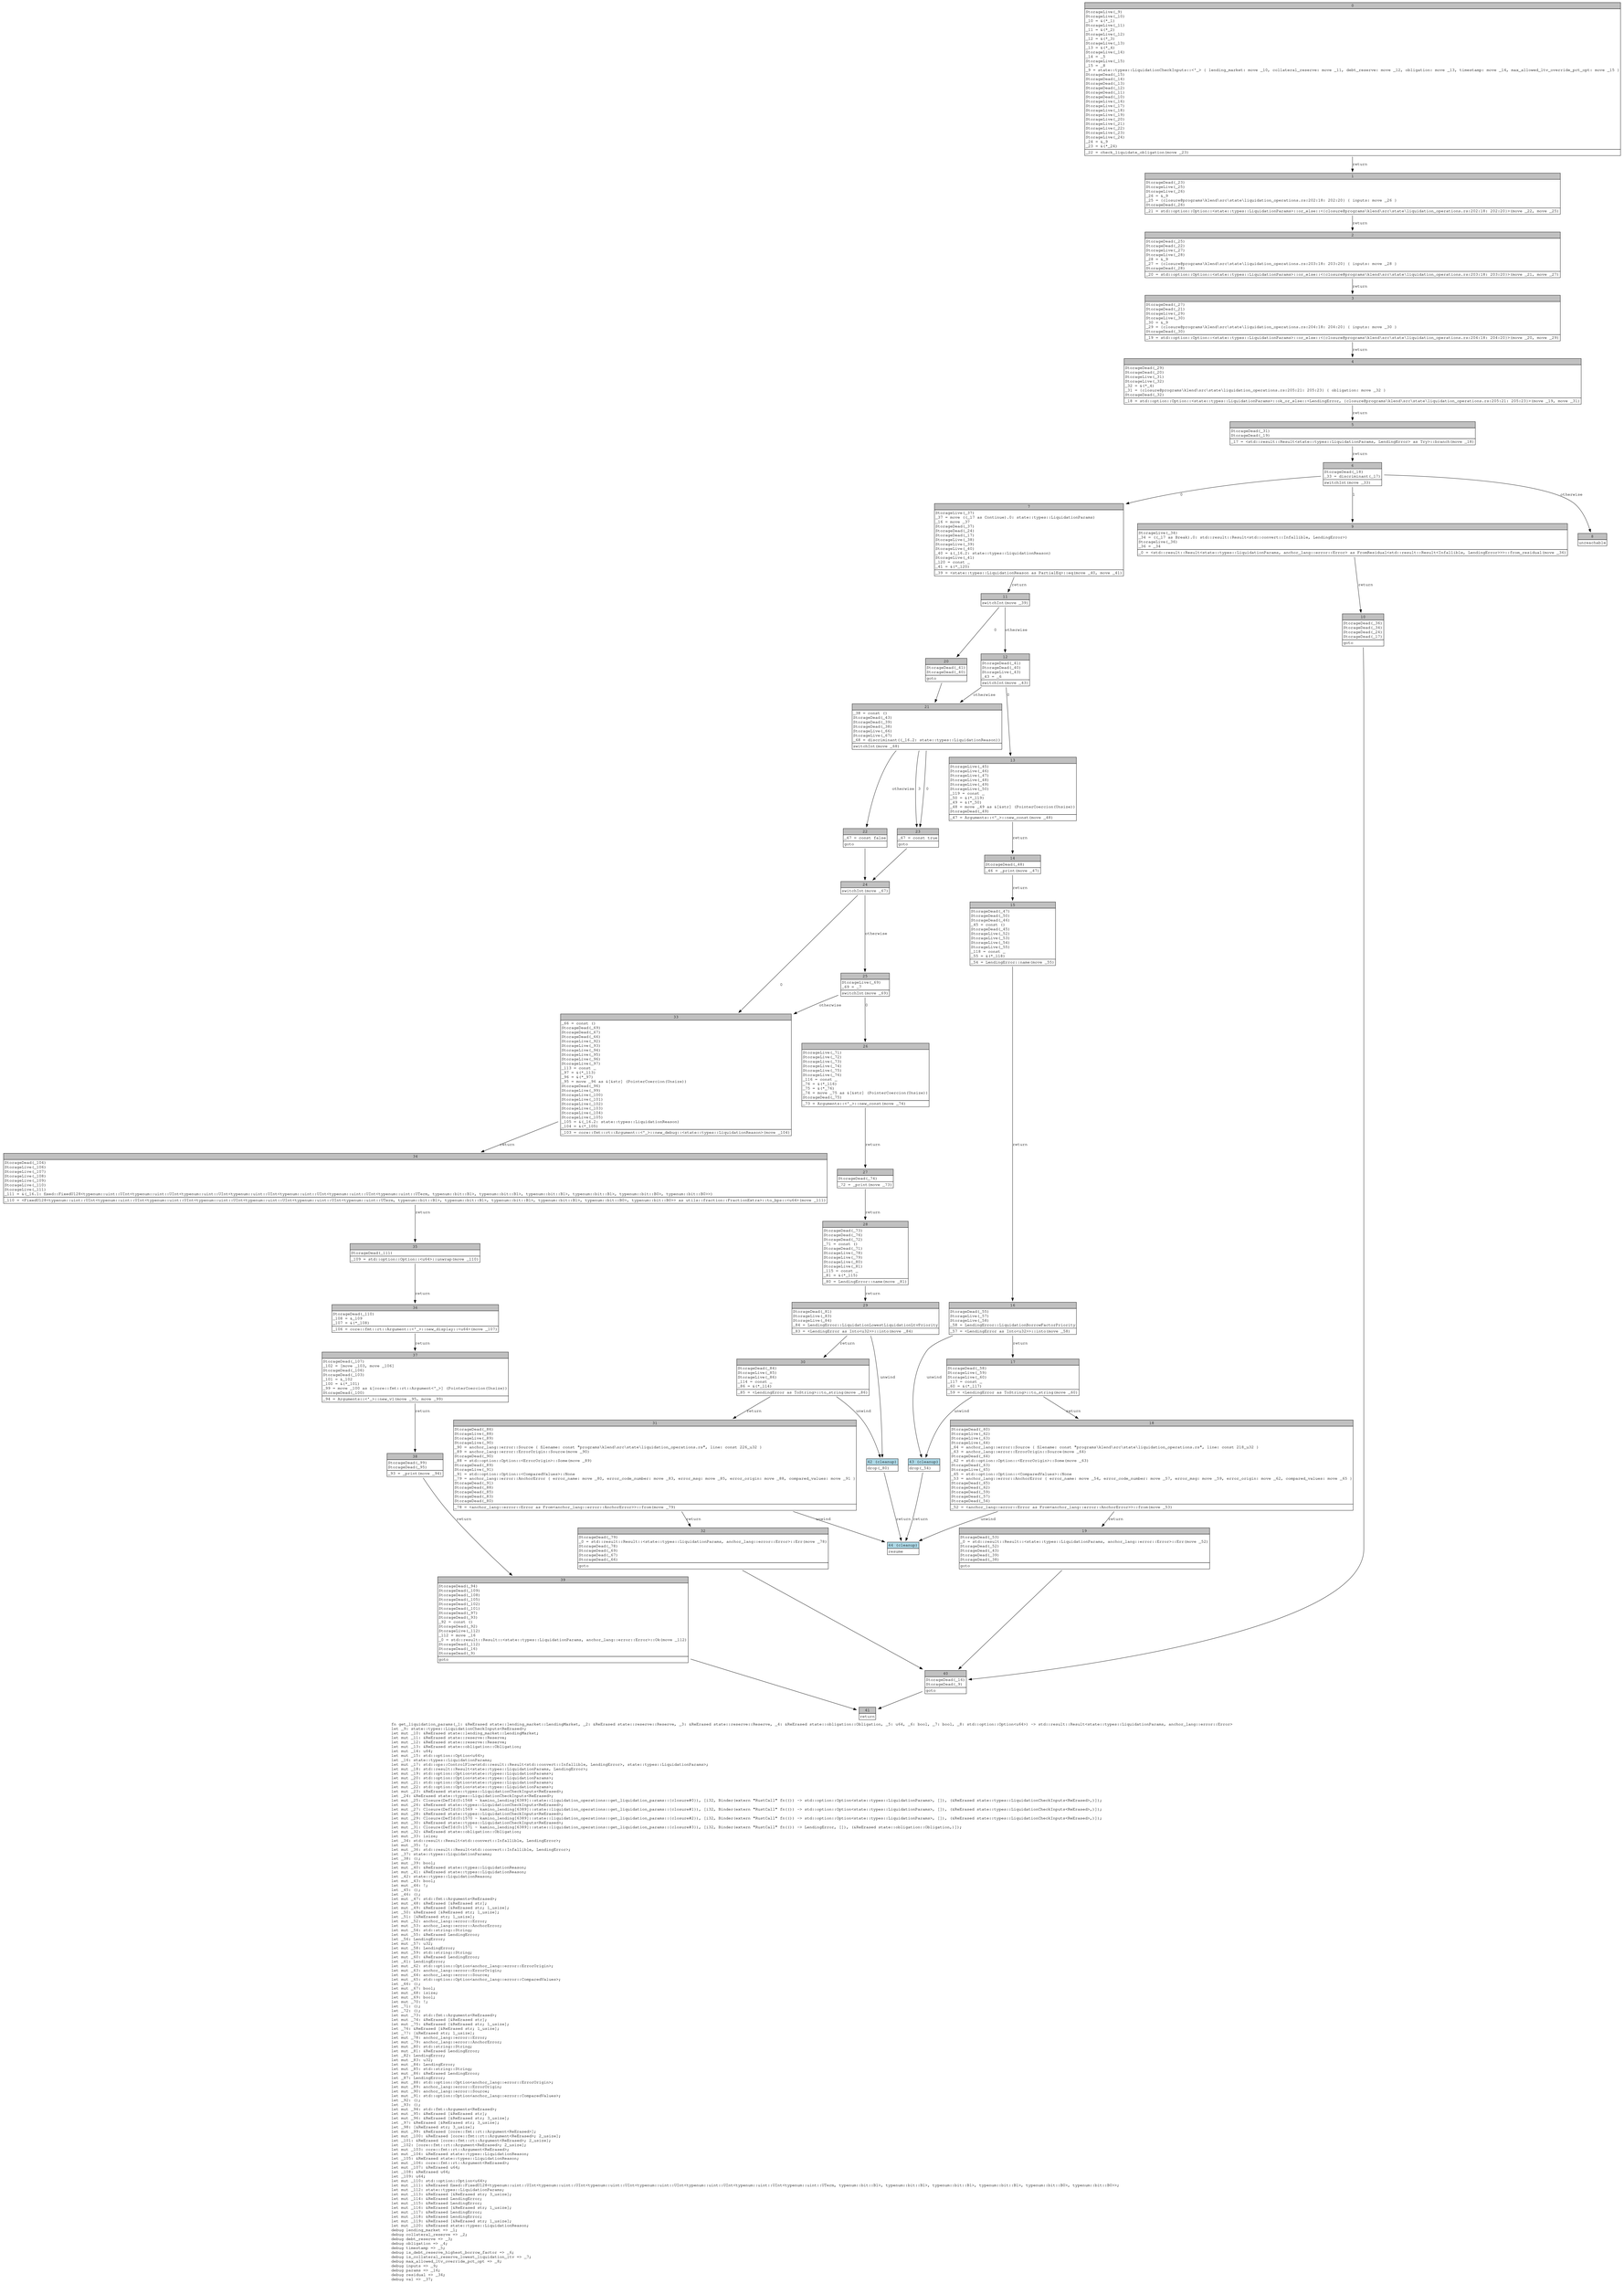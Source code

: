 digraph Mir_0_1567 {
    graph [fontname="Courier, monospace"];
    node [fontname="Courier, monospace"];
    edge [fontname="Courier, monospace"];
    label=<fn get_liquidation_params(_1: &amp;ReErased state::lending_market::LendingMarket, _2: &amp;ReErased state::reserve::Reserve, _3: &amp;ReErased state::reserve::Reserve, _4: &amp;ReErased state::obligation::Obligation, _5: u64, _6: bool, _7: bool, _8: std::option::Option&lt;u64&gt;) -&gt; std::result::Result&lt;state::types::LiquidationParams, anchor_lang::error::Error&gt;<br align="left"/>let _9: state::types::LiquidationCheckInputs&lt;ReErased&gt;;<br align="left"/>let mut _10: &amp;ReErased state::lending_market::LendingMarket;<br align="left"/>let mut _11: &amp;ReErased state::reserve::Reserve;<br align="left"/>let mut _12: &amp;ReErased state::reserve::Reserve;<br align="left"/>let mut _13: &amp;ReErased state::obligation::Obligation;<br align="left"/>let mut _14: u64;<br align="left"/>let mut _15: std::option::Option&lt;u64&gt;;<br align="left"/>let _16: state::types::LiquidationParams;<br align="left"/>let mut _17: std::ops::ControlFlow&lt;std::result::Result&lt;std::convert::Infallible, LendingError&gt;, state::types::LiquidationParams&gt;;<br align="left"/>let mut _18: std::result::Result&lt;state::types::LiquidationParams, LendingError&gt;;<br align="left"/>let mut _19: std::option::Option&lt;state::types::LiquidationParams&gt;;<br align="left"/>let mut _20: std::option::Option&lt;state::types::LiquidationParams&gt;;<br align="left"/>let mut _21: std::option::Option&lt;state::types::LiquidationParams&gt;;<br align="left"/>let mut _22: std::option::Option&lt;state::types::LiquidationParams&gt;;<br align="left"/>let mut _23: &amp;ReErased state::types::LiquidationCheckInputs&lt;ReErased&gt;;<br align="left"/>let _24: &amp;ReErased state::types::LiquidationCheckInputs&lt;ReErased&gt;;<br align="left"/>let mut _25: Closure(DefId(0:1568 ~ kamino_lending[6389]::state::liquidation_operations::get_liquidation_params::{closure#0}), [i32, Binder(extern &quot;RustCall&quot; fn(()) -&gt; std::option::Option&lt;state::types::LiquidationParams&gt;, []), (&amp;ReErased state::types::LiquidationCheckInputs&lt;ReErased&gt;,)]);<br align="left"/>let mut _26: &amp;ReErased state::types::LiquidationCheckInputs&lt;ReErased&gt;;<br align="left"/>let mut _27: Closure(DefId(0:1569 ~ kamino_lending[6389]::state::liquidation_operations::get_liquidation_params::{closure#1}), [i32, Binder(extern &quot;RustCall&quot; fn(()) -&gt; std::option::Option&lt;state::types::LiquidationParams&gt;, []), (&amp;ReErased state::types::LiquidationCheckInputs&lt;ReErased&gt;,)]);<br align="left"/>let mut _28: &amp;ReErased state::types::LiquidationCheckInputs&lt;ReErased&gt;;<br align="left"/>let mut _29: Closure(DefId(0:1570 ~ kamino_lending[6389]::state::liquidation_operations::get_liquidation_params::{closure#2}), [i32, Binder(extern &quot;RustCall&quot; fn(()) -&gt; std::option::Option&lt;state::types::LiquidationParams&gt;, []), (&amp;ReErased state::types::LiquidationCheckInputs&lt;ReErased&gt;,)]);<br align="left"/>let mut _30: &amp;ReErased state::types::LiquidationCheckInputs&lt;ReErased&gt;;<br align="left"/>let mut _31: Closure(DefId(0:1571 ~ kamino_lending[6389]::state::liquidation_operations::get_liquidation_params::{closure#3}), [i32, Binder(extern &quot;RustCall&quot; fn(()) -&gt; LendingError, []), (&amp;ReErased state::obligation::Obligation,)]);<br align="left"/>let mut _32: &amp;ReErased state::obligation::Obligation;<br align="left"/>let mut _33: isize;<br align="left"/>let _34: std::result::Result&lt;std::convert::Infallible, LendingError&gt;;<br align="left"/>let mut _35: !;<br align="left"/>let mut _36: std::result::Result&lt;std::convert::Infallible, LendingError&gt;;<br align="left"/>let _37: state::types::LiquidationParams;<br align="left"/>let _38: ();<br align="left"/>let mut _39: bool;<br align="left"/>let mut _40: &amp;ReErased state::types::LiquidationReason;<br align="left"/>let mut _41: &amp;ReErased state::types::LiquidationReason;<br align="left"/>let _42: state::types::LiquidationReason;<br align="left"/>let mut _43: bool;<br align="left"/>let mut _44: !;<br align="left"/>let _45: ();<br align="left"/>let _46: ();<br align="left"/>let mut _47: std::fmt::Arguments&lt;ReErased&gt;;<br align="left"/>let mut _48: &amp;ReErased [&amp;ReErased str];<br align="left"/>let mut _49: &amp;ReErased [&amp;ReErased str; 1_usize];<br align="left"/>let _50: &amp;ReErased [&amp;ReErased str; 1_usize];<br align="left"/>let _51: [&amp;ReErased str; 1_usize];<br align="left"/>let mut _52: anchor_lang::error::Error;<br align="left"/>let mut _53: anchor_lang::error::AnchorError;<br align="left"/>let mut _54: std::string::String;<br align="left"/>let mut _55: &amp;ReErased LendingError;<br align="left"/>let _56: LendingError;<br align="left"/>let mut _57: u32;<br align="left"/>let mut _58: LendingError;<br align="left"/>let mut _59: std::string::String;<br align="left"/>let mut _60: &amp;ReErased LendingError;<br align="left"/>let _61: LendingError;<br align="left"/>let mut _62: std::option::Option&lt;anchor_lang::error::ErrorOrigin&gt;;<br align="left"/>let mut _63: anchor_lang::error::ErrorOrigin;<br align="left"/>let mut _64: anchor_lang::error::Source;<br align="left"/>let mut _65: std::option::Option&lt;anchor_lang::error::ComparedValues&gt;;<br align="left"/>let _66: ();<br align="left"/>let mut _67: bool;<br align="left"/>let mut _68: isize;<br align="left"/>let mut _69: bool;<br align="left"/>let mut _70: !;<br align="left"/>let _71: ();<br align="left"/>let _72: ();<br align="left"/>let mut _73: std::fmt::Arguments&lt;ReErased&gt;;<br align="left"/>let mut _74: &amp;ReErased [&amp;ReErased str];<br align="left"/>let mut _75: &amp;ReErased [&amp;ReErased str; 1_usize];<br align="left"/>let _76: &amp;ReErased [&amp;ReErased str; 1_usize];<br align="left"/>let _77: [&amp;ReErased str; 1_usize];<br align="left"/>let mut _78: anchor_lang::error::Error;<br align="left"/>let mut _79: anchor_lang::error::AnchorError;<br align="left"/>let mut _80: std::string::String;<br align="left"/>let mut _81: &amp;ReErased LendingError;<br align="left"/>let _82: LendingError;<br align="left"/>let mut _83: u32;<br align="left"/>let mut _84: LendingError;<br align="left"/>let mut _85: std::string::String;<br align="left"/>let mut _86: &amp;ReErased LendingError;<br align="left"/>let _87: LendingError;<br align="left"/>let mut _88: std::option::Option&lt;anchor_lang::error::ErrorOrigin&gt;;<br align="left"/>let mut _89: anchor_lang::error::ErrorOrigin;<br align="left"/>let mut _90: anchor_lang::error::Source;<br align="left"/>let mut _91: std::option::Option&lt;anchor_lang::error::ComparedValues&gt;;<br align="left"/>let _92: ();<br align="left"/>let _93: ();<br align="left"/>let mut _94: std::fmt::Arguments&lt;ReErased&gt;;<br align="left"/>let mut _95: &amp;ReErased [&amp;ReErased str];<br align="left"/>let mut _96: &amp;ReErased [&amp;ReErased str; 3_usize];<br align="left"/>let _97: &amp;ReErased [&amp;ReErased str; 3_usize];<br align="left"/>let _98: [&amp;ReErased str; 3_usize];<br align="left"/>let mut _99: &amp;ReErased [core::fmt::rt::Argument&lt;ReErased&gt;];<br align="left"/>let mut _100: &amp;ReErased [core::fmt::rt::Argument&lt;ReErased&gt;; 2_usize];<br align="left"/>let _101: &amp;ReErased [core::fmt::rt::Argument&lt;ReErased&gt;; 2_usize];<br align="left"/>let _102: [core::fmt::rt::Argument&lt;ReErased&gt;; 2_usize];<br align="left"/>let mut _103: core::fmt::rt::Argument&lt;ReErased&gt;;<br align="left"/>let mut _104: &amp;ReErased state::types::LiquidationReason;<br align="left"/>let _105: &amp;ReErased state::types::LiquidationReason;<br align="left"/>let mut _106: core::fmt::rt::Argument&lt;ReErased&gt;;<br align="left"/>let mut _107: &amp;ReErased u64;<br align="left"/>let _108: &amp;ReErased u64;<br align="left"/>let _109: u64;<br align="left"/>let mut _110: std::option::Option&lt;u64&gt;;<br align="left"/>let mut _111: &amp;ReErased fixed::FixedU128&lt;typenum::uint::UInt&lt;typenum::uint::UInt&lt;typenum::uint::UInt&lt;typenum::uint::UInt&lt;typenum::uint::UInt&lt;typenum::uint::UInt&lt;typenum::uint::UTerm, typenum::bit::B1&gt;, typenum::bit::B1&gt;, typenum::bit::B1&gt;, typenum::bit::B1&gt;, typenum::bit::B0&gt;, typenum::bit::B0&gt;&gt;;<br align="left"/>let mut _112: state::types::LiquidationParams;<br align="left"/>let mut _113: &amp;ReErased [&amp;ReErased str; 3_usize];<br align="left"/>let mut _114: &amp;ReErased LendingError;<br align="left"/>let mut _115: &amp;ReErased LendingError;<br align="left"/>let mut _116: &amp;ReErased [&amp;ReErased str; 1_usize];<br align="left"/>let mut _117: &amp;ReErased LendingError;<br align="left"/>let mut _118: &amp;ReErased LendingError;<br align="left"/>let mut _119: &amp;ReErased [&amp;ReErased str; 1_usize];<br align="left"/>let mut _120: &amp;ReErased state::types::LiquidationReason;<br align="left"/>debug lending_market =&gt; _1;<br align="left"/>debug collateral_reserve =&gt; _2;<br align="left"/>debug debt_reserve =&gt; _3;<br align="left"/>debug obligation =&gt; _4;<br align="left"/>debug timestamp =&gt; _5;<br align="left"/>debug is_debt_reserve_highest_borrow_factor =&gt; _6;<br align="left"/>debug is_collateral_reserve_lowest_liquidation_ltv =&gt; _7;<br align="left"/>debug max_allowed_ltv_override_pct_opt =&gt; _8;<br align="left"/>debug inputs =&gt; _9;<br align="left"/>debug params =&gt; _16;<br align="left"/>debug residual =&gt; _34;<br align="left"/>debug val =&gt; _37;<br align="left"/>>;
    bb0__0_1567 [shape="none", label=<<table border="0" cellborder="1" cellspacing="0"><tr><td bgcolor="gray" align="center" colspan="1">0</td></tr><tr><td align="left" balign="left">StorageLive(_9)<br/>StorageLive(_10)<br/>_10 = &amp;(*_1)<br/>StorageLive(_11)<br/>_11 = &amp;(*_2)<br/>StorageLive(_12)<br/>_12 = &amp;(*_3)<br/>StorageLive(_13)<br/>_13 = &amp;(*_4)<br/>StorageLive(_14)<br/>_14 = _5<br/>StorageLive(_15)<br/>_15 = _8<br/>_9 = state::types::LiquidationCheckInputs::&lt;'_&gt; { lending_market: move _10, collateral_reserve: move _11, debt_reserve: move _12, obligation: move _13, timestamp: move _14, max_allowed_ltv_override_pct_opt: move _15 }<br/>StorageDead(_15)<br/>StorageDead(_14)<br/>StorageDead(_13)<br/>StorageDead(_12)<br/>StorageDead(_11)<br/>StorageDead(_10)<br/>StorageLive(_16)<br/>StorageLive(_17)<br/>StorageLive(_18)<br/>StorageLive(_19)<br/>StorageLive(_20)<br/>StorageLive(_21)<br/>StorageLive(_22)<br/>StorageLive(_23)<br/>StorageLive(_24)<br/>_24 = &amp;_9<br/>_23 = &amp;(*_24)<br/></td></tr><tr><td align="left">_22 = check_liquidate_obligation(move _23)</td></tr></table>>];
    bb1__0_1567 [shape="none", label=<<table border="0" cellborder="1" cellspacing="0"><tr><td bgcolor="gray" align="center" colspan="1">1</td></tr><tr><td align="left" balign="left">StorageDead(_23)<br/>StorageLive(_25)<br/>StorageLive(_26)<br/>_26 = &amp;_9<br/>_25 = {closure@programs\klend\src\state\liquidation_operations.rs:202:18: 202:20} { inputs: move _26 }<br/>StorageDead(_26)<br/></td></tr><tr><td align="left">_21 = std::option::Option::&lt;state::types::LiquidationParams&gt;::or_else::&lt;{closure@programs\klend\src\state\liquidation_operations.rs:202:18: 202:20}&gt;(move _22, move _25)</td></tr></table>>];
    bb2__0_1567 [shape="none", label=<<table border="0" cellborder="1" cellspacing="0"><tr><td bgcolor="gray" align="center" colspan="1">2</td></tr><tr><td align="left" balign="left">StorageDead(_25)<br/>StorageDead(_22)<br/>StorageLive(_27)<br/>StorageLive(_28)<br/>_28 = &amp;_9<br/>_27 = {closure@programs\klend\src\state\liquidation_operations.rs:203:18: 203:20} { inputs: move _28 }<br/>StorageDead(_28)<br/></td></tr><tr><td align="left">_20 = std::option::Option::&lt;state::types::LiquidationParams&gt;::or_else::&lt;{closure@programs\klend\src\state\liquidation_operations.rs:203:18: 203:20}&gt;(move _21, move _27)</td></tr></table>>];
    bb3__0_1567 [shape="none", label=<<table border="0" cellborder="1" cellspacing="0"><tr><td bgcolor="gray" align="center" colspan="1">3</td></tr><tr><td align="left" balign="left">StorageDead(_27)<br/>StorageDead(_21)<br/>StorageLive(_29)<br/>StorageLive(_30)<br/>_30 = &amp;_9<br/>_29 = {closure@programs\klend\src\state\liquidation_operations.rs:204:18: 204:20} { inputs: move _30 }<br/>StorageDead(_30)<br/></td></tr><tr><td align="left">_19 = std::option::Option::&lt;state::types::LiquidationParams&gt;::or_else::&lt;{closure@programs\klend\src\state\liquidation_operations.rs:204:18: 204:20}&gt;(move _20, move _29)</td></tr></table>>];
    bb4__0_1567 [shape="none", label=<<table border="0" cellborder="1" cellspacing="0"><tr><td bgcolor="gray" align="center" colspan="1">4</td></tr><tr><td align="left" balign="left">StorageDead(_29)<br/>StorageDead(_20)<br/>StorageLive(_31)<br/>StorageLive(_32)<br/>_32 = &amp;(*_4)<br/>_31 = {closure@programs\klend\src\state\liquidation_operations.rs:205:21: 205:23} { obligation: move _32 }<br/>StorageDead(_32)<br/></td></tr><tr><td align="left">_18 = std::option::Option::&lt;state::types::LiquidationParams&gt;::ok_or_else::&lt;LendingError, {closure@programs\klend\src\state\liquidation_operations.rs:205:21: 205:23}&gt;(move _19, move _31)</td></tr></table>>];
    bb5__0_1567 [shape="none", label=<<table border="0" cellborder="1" cellspacing="0"><tr><td bgcolor="gray" align="center" colspan="1">5</td></tr><tr><td align="left" balign="left">StorageDead(_31)<br/>StorageDead(_19)<br/></td></tr><tr><td align="left">_17 = &lt;std::result::Result&lt;state::types::LiquidationParams, LendingError&gt; as Try&gt;::branch(move _18)</td></tr></table>>];
    bb6__0_1567 [shape="none", label=<<table border="0" cellborder="1" cellspacing="0"><tr><td bgcolor="gray" align="center" colspan="1">6</td></tr><tr><td align="left" balign="left">StorageDead(_18)<br/>_33 = discriminant(_17)<br/></td></tr><tr><td align="left">switchInt(move _33)</td></tr></table>>];
    bb7__0_1567 [shape="none", label=<<table border="0" cellborder="1" cellspacing="0"><tr><td bgcolor="gray" align="center" colspan="1">7</td></tr><tr><td align="left" balign="left">StorageLive(_37)<br/>_37 = move ((_17 as Continue).0: state::types::LiquidationParams)<br/>_16 = move _37<br/>StorageDead(_37)<br/>StorageDead(_24)<br/>StorageDead(_17)<br/>StorageLive(_38)<br/>StorageLive(_39)<br/>StorageLive(_40)<br/>_40 = &amp;(_16.2: state::types::LiquidationReason)<br/>StorageLive(_41)<br/>_120 = const _<br/>_41 = &amp;(*_120)<br/></td></tr><tr><td align="left">_39 = &lt;state::types::LiquidationReason as PartialEq&gt;::eq(move _40, move _41)</td></tr></table>>];
    bb8__0_1567 [shape="none", label=<<table border="0" cellborder="1" cellspacing="0"><tr><td bgcolor="gray" align="center" colspan="1">8</td></tr><tr><td align="left">unreachable</td></tr></table>>];
    bb9__0_1567 [shape="none", label=<<table border="0" cellborder="1" cellspacing="0"><tr><td bgcolor="gray" align="center" colspan="1">9</td></tr><tr><td align="left" balign="left">StorageLive(_34)<br/>_34 = ((_17 as Break).0: std::result::Result&lt;std::convert::Infallible, LendingError&gt;)<br/>StorageLive(_36)<br/>_36 = _34<br/></td></tr><tr><td align="left">_0 = &lt;std::result::Result&lt;state::types::LiquidationParams, anchor_lang::error::Error&gt; as FromResidual&lt;std::result::Result&lt;Infallible, LendingError&gt;&gt;&gt;::from_residual(move _36)</td></tr></table>>];
    bb10__0_1567 [shape="none", label=<<table border="0" cellborder="1" cellspacing="0"><tr><td bgcolor="gray" align="center" colspan="1">10</td></tr><tr><td align="left" balign="left">StorageDead(_36)<br/>StorageDead(_34)<br/>StorageDead(_24)<br/>StorageDead(_17)<br/></td></tr><tr><td align="left">goto</td></tr></table>>];
    bb11__0_1567 [shape="none", label=<<table border="0" cellborder="1" cellspacing="0"><tr><td bgcolor="gray" align="center" colspan="1">11</td></tr><tr><td align="left">switchInt(move _39)</td></tr></table>>];
    bb12__0_1567 [shape="none", label=<<table border="0" cellborder="1" cellspacing="0"><tr><td bgcolor="gray" align="center" colspan="1">12</td></tr><tr><td align="left" balign="left">StorageDead(_41)<br/>StorageDead(_40)<br/>StorageLive(_43)<br/>_43 = _6<br/></td></tr><tr><td align="left">switchInt(move _43)</td></tr></table>>];
    bb13__0_1567 [shape="none", label=<<table border="0" cellborder="1" cellspacing="0"><tr><td bgcolor="gray" align="center" colspan="1">13</td></tr><tr><td align="left" balign="left">StorageLive(_45)<br/>StorageLive(_46)<br/>StorageLive(_47)<br/>StorageLive(_48)<br/>StorageLive(_49)<br/>StorageLive(_50)<br/>_119 = const _<br/>_50 = &amp;(*_119)<br/>_49 = &amp;(*_50)<br/>_48 = move _49 as &amp;[&amp;str] (PointerCoercion(Unsize))<br/>StorageDead(_49)<br/></td></tr><tr><td align="left">_47 = Arguments::&lt;'_&gt;::new_const(move _48)</td></tr></table>>];
    bb14__0_1567 [shape="none", label=<<table border="0" cellborder="1" cellspacing="0"><tr><td bgcolor="gray" align="center" colspan="1">14</td></tr><tr><td align="left" balign="left">StorageDead(_48)<br/></td></tr><tr><td align="left">_46 = _print(move _47)</td></tr></table>>];
    bb15__0_1567 [shape="none", label=<<table border="0" cellborder="1" cellspacing="0"><tr><td bgcolor="gray" align="center" colspan="1">15</td></tr><tr><td align="left" balign="left">StorageDead(_47)<br/>StorageDead(_50)<br/>StorageDead(_46)<br/>_45 = const ()<br/>StorageDead(_45)<br/>StorageLive(_52)<br/>StorageLive(_53)<br/>StorageLive(_54)<br/>StorageLive(_55)<br/>_118 = const _<br/>_55 = &amp;(*_118)<br/></td></tr><tr><td align="left">_54 = LendingError::name(move _55)</td></tr></table>>];
    bb16__0_1567 [shape="none", label=<<table border="0" cellborder="1" cellspacing="0"><tr><td bgcolor="gray" align="center" colspan="1">16</td></tr><tr><td align="left" balign="left">StorageDead(_55)<br/>StorageLive(_57)<br/>StorageLive(_58)<br/>_58 = LendingError::LiquidationBorrowFactorPriority<br/></td></tr><tr><td align="left">_57 = &lt;LendingError as Into&lt;u32&gt;&gt;::into(move _58)</td></tr></table>>];
    bb17__0_1567 [shape="none", label=<<table border="0" cellborder="1" cellspacing="0"><tr><td bgcolor="gray" align="center" colspan="1">17</td></tr><tr><td align="left" balign="left">StorageDead(_58)<br/>StorageLive(_59)<br/>StorageLive(_60)<br/>_117 = const _<br/>_60 = &amp;(*_117)<br/></td></tr><tr><td align="left">_59 = &lt;LendingError as ToString&gt;::to_string(move _60)</td></tr></table>>];
    bb18__0_1567 [shape="none", label=<<table border="0" cellborder="1" cellspacing="0"><tr><td bgcolor="gray" align="center" colspan="1">18</td></tr><tr><td align="left" balign="left">StorageDead(_60)<br/>StorageLive(_62)<br/>StorageLive(_63)<br/>StorageLive(_64)<br/>_64 = anchor_lang::error::Source { filename: const &quot;programs\\klend\\src\\state\\liquidation_operations.rs&quot;, line: const 218_u32 }<br/>_63 = anchor_lang::error::ErrorOrigin::Source(move _64)<br/>StorageDead(_64)<br/>_62 = std::option::Option::&lt;ErrorOrigin&gt;::Some(move _63)<br/>StorageDead(_63)<br/>StorageLive(_65)<br/>_65 = std::option::Option::&lt;ComparedValues&gt;::None<br/>_53 = anchor_lang::error::AnchorError { error_name: move _54, error_code_number: move _57, error_msg: move _59, error_origin: move _62, compared_values: move _65 }<br/>StorageDead(_65)<br/>StorageDead(_62)<br/>StorageDead(_59)<br/>StorageDead(_57)<br/>StorageDead(_54)<br/></td></tr><tr><td align="left">_52 = &lt;anchor_lang::error::Error as From&lt;anchor_lang::error::AnchorError&gt;&gt;::from(move _53)</td></tr></table>>];
    bb19__0_1567 [shape="none", label=<<table border="0" cellborder="1" cellspacing="0"><tr><td bgcolor="gray" align="center" colspan="1">19</td></tr><tr><td align="left" balign="left">StorageDead(_53)<br/>_0 = std::result::Result::&lt;state::types::LiquidationParams, anchor_lang::error::Error&gt;::Err(move _52)<br/>StorageDead(_52)<br/>StorageDead(_43)<br/>StorageDead(_39)<br/>StorageDead(_38)<br/></td></tr><tr><td align="left">goto</td></tr></table>>];
    bb20__0_1567 [shape="none", label=<<table border="0" cellborder="1" cellspacing="0"><tr><td bgcolor="gray" align="center" colspan="1">20</td></tr><tr><td align="left" balign="left">StorageDead(_41)<br/>StorageDead(_40)<br/></td></tr><tr><td align="left">goto</td></tr></table>>];
    bb21__0_1567 [shape="none", label=<<table border="0" cellborder="1" cellspacing="0"><tr><td bgcolor="gray" align="center" colspan="1">21</td></tr><tr><td align="left" balign="left">_38 = const ()<br/>StorageDead(_43)<br/>StorageDead(_39)<br/>StorageDead(_38)<br/>StorageLive(_66)<br/>StorageLive(_67)<br/>_68 = discriminant((_16.2: state::types::LiquidationReason))<br/></td></tr><tr><td align="left">switchInt(move _68)</td></tr></table>>];
    bb22__0_1567 [shape="none", label=<<table border="0" cellborder="1" cellspacing="0"><tr><td bgcolor="gray" align="center" colspan="1">22</td></tr><tr><td align="left" balign="left">_67 = const false<br/></td></tr><tr><td align="left">goto</td></tr></table>>];
    bb23__0_1567 [shape="none", label=<<table border="0" cellborder="1" cellspacing="0"><tr><td bgcolor="gray" align="center" colspan="1">23</td></tr><tr><td align="left" balign="left">_67 = const true<br/></td></tr><tr><td align="left">goto</td></tr></table>>];
    bb24__0_1567 [shape="none", label=<<table border="0" cellborder="1" cellspacing="0"><tr><td bgcolor="gray" align="center" colspan="1">24</td></tr><tr><td align="left">switchInt(move _67)</td></tr></table>>];
    bb25__0_1567 [shape="none", label=<<table border="0" cellborder="1" cellspacing="0"><tr><td bgcolor="gray" align="center" colspan="1">25</td></tr><tr><td align="left" balign="left">StorageLive(_69)<br/>_69 = _7<br/></td></tr><tr><td align="left">switchInt(move _69)</td></tr></table>>];
    bb26__0_1567 [shape="none", label=<<table border="0" cellborder="1" cellspacing="0"><tr><td bgcolor="gray" align="center" colspan="1">26</td></tr><tr><td align="left" balign="left">StorageLive(_71)<br/>StorageLive(_72)<br/>StorageLive(_73)<br/>StorageLive(_74)<br/>StorageLive(_75)<br/>StorageLive(_76)<br/>_116 = const _<br/>_76 = &amp;(*_116)<br/>_75 = &amp;(*_76)<br/>_74 = move _75 as &amp;[&amp;str] (PointerCoercion(Unsize))<br/>StorageDead(_75)<br/></td></tr><tr><td align="left">_73 = Arguments::&lt;'_&gt;::new_const(move _74)</td></tr></table>>];
    bb27__0_1567 [shape="none", label=<<table border="0" cellborder="1" cellspacing="0"><tr><td bgcolor="gray" align="center" colspan="1">27</td></tr><tr><td align="left" balign="left">StorageDead(_74)<br/></td></tr><tr><td align="left">_72 = _print(move _73)</td></tr></table>>];
    bb28__0_1567 [shape="none", label=<<table border="0" cellborder="1" cellspacing="0"><tr><td bgcolor="gray" align="center" colspan="1">28</td></tr><tr><td align="left" balign="left">StorageDead(_73)<br/>StorageDead(_76)<br/>StorageDead(_72)<br/>_71 = const ()<br/>StorageDead(_71)<br/>StorageLive(_78)<br/>StorageLive(_79)<br/>StorageLive(_80)<br/>StorageLive(_81)<br/>_115 = const _<br/>_81 = &amp;(*_115)<br/></td></tr><tr><td align="left">_80 = LendingError::name(move _81)</td></tr></table>>];
    bb29__0_1567 [shape="none", label=<<table border="0" cellborder="1" cellspacing="0"><tr><td bgcolor="gray" align="center" colspan="1">29</td></tr><tr><td align="left" balign="left">StorageDead(_81)<br/>StorageLive(_83)<br/>StorageLive(_84)<br/>_84 = LendingError::LiquidationLowestLiquidationLtvPriority<br/></td></tr><tr><td align="left">_83 = &lt;LendingError as Into&lt;u32&gt;&gt;::into(move _84)</td></tr></table>>];
    bb30__0_1567 [shape="none", label=<<table border="0" cellborder="1" cellspacing="0"><tr><td bgcolor="gray" align="center" colspan="1">30</td></tr><tr><td align="left" balign="left">StorageDead(_84)<br/>StorageLive(_85)<br/>StorageLive(_86)<br/>_114 = const _<br/>_86 = &amp;(*_114)<br/></td></tr><tr><td align="left">_85 = &lt;LendingError as ToString&gt;::to_string(move _86)</td></tr></table>>];
    bb31__0_1567 [shape="none", label=<<table border="0" cellborder="1" cellspacing="0"><tr><td bgcolor="gray" align="center" colspan="1">31</td></tr><tr><td align="left" balign="left">StorageDead(_86)<br/>StorageLive(_88)<br/>StorageLive(_89)<br/>StorageLive(_90)<br/>_90 = anchor_lang::error::Source { filename: const &quot;programs\\klend\\src\\state\\liquidation_operations.rs&quot;, line: const 226_u32 }<br/>_89 = anchor_lang::error::ErrorOrigin::Source(move _90)<br/>StorageDead(_90)<br/>_88 = std::option::Option::&lt;ErrorOrigin&gt;::Some(move _89)<br/>StorageDead(_89)<br/>StorageLive(_91)<br/>_91 = std::option::Option::&lt;ComparedValues&gt;::None<br/>_79 = anchor_lang::error::AnchorError { error_name: move _80, error_code_number: move _83, error_msg: move _85, error_origin: move _88, compared_values: move _91 }<br/>StorageDead(_91)<br/>StorageDead(_88)<br/>StorageDead(_85)<br/>StorageDead(_83)<br/>StorageDead(_80)<br/></td></tr><tr><td align="left">_78 = &lt;anchor_lang::error::Error as From&lt;anchor_lang::error::AnchorError&gt;&gt;::from(move _79)</td></tr></table>>];
    bb32__0_1567 [shape="none", label=<<table border="0" cellborder="1" cellspacing="0"><tr><td bgcolor="gray" align="center" colspan="1">32</td></tr><tr><td align="left" balign="left">StorageDead(_79)<br/>_0 = std::result::Result::&lt;state::types::LiquidationParams, anchor_lang::error::Error&gt;::Err(move _78)<br/>StorageDead(_78)<br/>StorageDead(_69)<br/>StorageDead(_67)<br/>StorageDead(_66)<br/></td></tr><tr><td align="left">goto</td></tr></table>>];
    bb33__0_1567 [shape="none", label=<<table border="0" cellborder="1" cellspacing="0"><tr><td bgcolor="gray" align="center" colspan="1">33</td></tr><tr><td align="left" balign="left">_66 = const ()<br/>StorageDead(_69)<br/>StorageDead(_67)<br/>StorageDead(_66)<br/>StorageLive(_92)<br/>StorageLive(_93)<br/>StorageLive(_94)<br/>StorageLive(_95)<br/>StorageLive(_96)<br/>StorageLive(_97)<br/>_113 = const _<br/>_97 = &amp;(*_113)<br/>_96 = &amp;(*_97)<br/>_95 = move _96 as &amp;[&amp;str] (PointerCoercion(Unsize))<br/>StorageDead(_96)<br/>StorageLive(_99)<br/>StorageLive(_100)<br/>StorageLive(_101)<br/>StorageLive(_102)<br/>StorageLive(_103)<br/>StorageLive(_104)<br/>StorageLive(_105)<br/>_105 = &amp;(_16.2: state::types::LiquidationReason)<br/>_104 = &amp;(*_105)<br/></td></tr><tr><td align="left">_103 = core::fmt::rt::Argument::&lt;'_&gt;::new_debug::&lt;state::types::LiquidationReason&gt;(move _104)</td></tr></table>>];
    bb34__0_1567 [shape="none", label=<<table border="0" cellborder="1" cellspacing="0"><tr><td bgcolor="gray" align="center" colspan="1">34</td></tr><tr><td align="left" balign="left">StorageDead(_104)<br/>StorageLive(_106)<br/>StorageLive(_107)<br/>StorageLive(_108)<br/>StorageLive(_109)<br/>StorageLive(_110)<br/>StorageLive(_111)<br/>_111 = &amp;(_16.1: fixed::FixedU128&lt;typenum::uint::UInt&lt;typenum::uint::UInt&lt;typenum::uint::UInt&lt;typenum::uint::UInt&lt;typenum::uint::UInt&lt;typenum::uint::UInt&lt;typenum::uint::UTerm, typenum::bit::B1&gt;, typenum::bit::B1&gt;, typenum::bit::B1&gt;, typenum::bit::B1&gt;, typenum::bit::B0&gt;, typenum::bit::B0&gt;&gt;)<br/></td></tr><tr><td align="left">_110 = &lt;FixedU128&lt;typenum::uint::UInt&lt;typenum::uint::UInt&lt;typenum::uint::UInt&lt;typenum::uint::UInt&lt;typenum::uint::UInt&lt;typenum::uint::UInt&lt;typenum::uint::UTerm, typenum::bit::B1&gt;, typenum::bit::B1&gt;, typenum::bit::B1&gt;, typenum::bit::B1&gt;, typenum::bit::B0&gt;, typenum::bit::B0&gt;&gt; as utils::fraction::FractionExtra&gt;::to_bps::&lt;u64&gt;(move _111)</td></tr></table>>];
    bb35__0_1567 [shape="none", label=<<table border="0" cellborder="1" cellspacing="0"><tr><td bgcolor="gray" align="center" colspan="1">35</td></tr><tr><td align="left" balign="left">StorageDead(_111)<br/></td></tr><tr><td align="left">_109 = std::option::Option::&lt;u64&gt;::unwrap(move _110)</td></tr></table>>];
    bb36__0_1567 [shape="none", label=<<table border="0" cellborder="1" cellspacing="0"><tr><td bgcolor="gray" align="center" colspan="1">36</td></tr><tr><td align="left" balign="left">StorageDead(_110)<br/>_108 = &amp;_109<br/>_107 = &amp;(*_108)<br/></td></tr><tr><td align="left">_106 = core::fmt::rt::Argument::&lt;'_&gt;::new_display::&lt;u64&gt;(move _107)</td></tr></table>>];
    bb37__0_1567 [shape="none", label=<<table border="0" cellborder="1" cellspacing="0"><tr><td bgcolor="gray" align="center" colspan="1">37</td></tr><tr><td align="left" balign="left">StorageDead(_107)<br/>_102 = [move _103, move _106]<br/>StorageDead(_106)<br/>StorageDead(_103)<br/>_101 = &amp;_102<br/>_100 = &amp;(*_101)<br/>_99 = move _100 as &amp;[core::fmt::rt::Argument&lt;'_&gt;] (PointerCoercion(Unsize))<br/>StorageDead(_100)<br/></td></tr><tr><td align="left">_94 = Arguments::&lt;'_&gt;::new_v1(move _95, move _99)</td></tr></table>>];
    bb38__0_1567 [shape="none", label=<<table border="0" cellborder="1" cellspacing="0"><tr><td bgcolor="gray" align="center" colspan="1">38</td></tr><tr><td align="left" balign="left">StorageDead(_99)<br/>StorageDead(_95)<br/></td></tr><tr><td align="left">_93 = _print(move _94)</td></tr></table>>];
    bb39__0_1567 [shape="none", label=<<table border="0" cellborder="1" cellspacing="0"><tr><td bgcolor="gray" align="center" colspan="1">39</td></tr><tr><td align="left" balign="left">StorageDead(_94)<br/>StorageDead(_109)<br/>StorageDead(_108)<br/>StorageDead(_105)<br/>StorageDead(_102)<br/>StorageDead(_101)<br/>StorageDead(_97)<br/>StorageDead(_93)<br/>_92 = const ()<br/>StorageDead(_92)<br/>StorageLive(_112)<br/>_112 = move _16<br/>_0 = std::result::Result::&lt;state::types::LiquidationParams, anchor_lang::error::Error&gt;::Ok(move _112)<br/>StorageDead(_112)<br/>StorageDead(_16)<br/>StorageDead(_9)<br/></td></tr><tr><td align="left">goto</td></tr></table>>];
    bb40__0_1567 [shape="none", label=<<table border="0" cellborder="1" cellspacing="0"><tr><td bgcolor="gray" align="center" colspan="1">40</td></tr><tr><td align="left" balign="left">StorageDead(_16)<br/>StorageDead(_9)<br/></td></tr><tr><td align="left">goto</td></tr></table>>];
    bb41__0_1567 [shape="none", label=<<table border="0" cellborder="1" cellspacing="0"><tr><td bgcolor="gray" align="center" colspan="1">41</td></tr><tr><td align="left">return</td></tr></table>>];
    bb42__0_1567 [shape="none", label=<<table border="0" cellborder="1" cellspacing="0"><tr><td bgcolor="lightblue" align="center" colspan="1">42 (cleanup)</td></tr><tr><td align="left">drop(_80)</td></tr></table>>];
    bb43__0_1567 [shape="none", label=<<table border="0" cellborder="1" cellspacing="0"><tr><td bgcolor="lightblue" align="center" colspan="1">43 (cleanup)</td></tr><tr><td align="left">drop(_54)</td></tr></table>>];
    bb44__0_1567 [shape="none", label=<<table border="0" cellborder="1" cellspacing="0"><tr><td bgcolor="lightblue" align="center" colspan="1">44 (cleanup)</td></tr><tr><td align="left">resume</td></tr></table>>];
    bb0__0_1567 -> bb1__0_1567 [label="return"];
    bb1__0_1567 -> bb2__0_1567 [label="return"];
    bb2__0_1567 -> bb3__0_1567 [label="return"];
    bb3__0_1567 -> bb4__0_1567 [label="return"];
    bb4__0_1567 -> bb5__0_1567 [label="return"];
    bb5__0_1567 -> bb6__0_1567 [label="return"];
    bb6__0_1567 -> bb7__0_1567 [label="0"];
    bb6__0_1567 -> bb9__0_1567 [label="1"];
    bb6__0_1567 -> bb8__0_1567 [label="otherwise"];
    bb7__0_1567 -> bb11__0_1567 [label="return"];
    bb9__0_1567 -> bb10__0_1567 [label="return"];
    bb10__0_1567 -> bb40__0_1567 [label=""];
    bb11__0_1567 -> bb20__0_1567 [label="0"];
    bb11__0_1567 -> bb12__0_1567 [label="otherwise"];
    bb12__0_1567 -> bb13__0_1567 [label="0"];
    bb12__0_1567 -> bb21__0_1567 [label="otherwise"];
    bb13__0_1567 -> bb14__0_1567 [label="return"];
    bb14__0_1567 -> bb15__0_1567 [label="return"];
    bb15__0_1567 -> bb16__0_1567 [label="return"];
    bb16__0_1567 -> bb17__0_1567 [label="return"];
    bb16__0_1567 -> bb43__0_1567 [label="unwind"];
    bb17__0_1567 -> bb18__0_1567 [label="return"];
    bb17__0_1567 -> bb43__0_1567 [label="unwind"];
    bb18__0_1567 -> bb19__0_1567 [label="return"];
    bb18__0_1567 -> bb44__0_1567 [label="unwind"];
    bb19__0_1567 -> bb40__0_1567 [label=""];
    bb20__0_1567 -> bb21__0_1567 [label=""];
    bb21__0_1567 -> bb23__0_1567 [label="0"];
    bb21__0_1567 -> bb23__0_1567 [label="3"];
    bb21__0_1567 -> bb22__0_1567 [label="otherwise"];
    bb22__0_1567 -> bb24__0_1567 [label=""];
    bb23__0_1567 -> bb24__0_1567 [label=""];
    bb24__0_1567 -> bb33__0_1567 [label="0"];
    bb24__0_1567 -> bb25__0_1567 [label="otherwise"];
    bb25__0_1567 -> bb26__0_1567 [label="0"];
    bb25__0_1567 -> bb33__0_1567 [label="otherwise"];
    bb26__0_1567 -> bb27__0_1567 [label="return"];
    bb27__0_1567 -> bb28__0_1567 [label="return"];
    bb28__0_1567 -> bb29__0_1567 [label="return"];
    bb29__0_1567 -> bb30__0_1567 [label="return"];
    bb29__0_1567 -> bb42__0_1567 [label="unwind"];
    bb30__0_1567 -> bb31__0_1567 [label="return"];
    bb30__0_1567 -> bb42__0_1567 [label="unwind"];
    bb31__0_1567 -> bb32__0_1567 [label="return"];
    bb31__0_1567 -> bb44__0_1567 [label="unwind"];
    bb32__0_1567 -> bb40__0_1567 [label=""];
    bb33__0_1567 -> bb34__0_1567 [label="return"];
    bb34__0_1567 -> bb35__0_1567 [label="return"];
    bb35__0_1567 -> bb36__0_1567 [label="return"];
    bb36__0_1567 -> bb37__0_1567 [label="return"];
    bb37__0_1567 -> bb38__0_1567 [label="return"];
    bb38__0_1567 -> bb39__0_1567 [label="return"];
    bb39__0_1567 -> bb41__0_1567 [label=""];
    bb40__0_1567 -> bb41__0_1567 [label=""];
    bb42__0_1567 -> bb44__0_1567 [label="return"];
    bb43__0_1567 -> bb44__0_1567 [label="return"];
}
